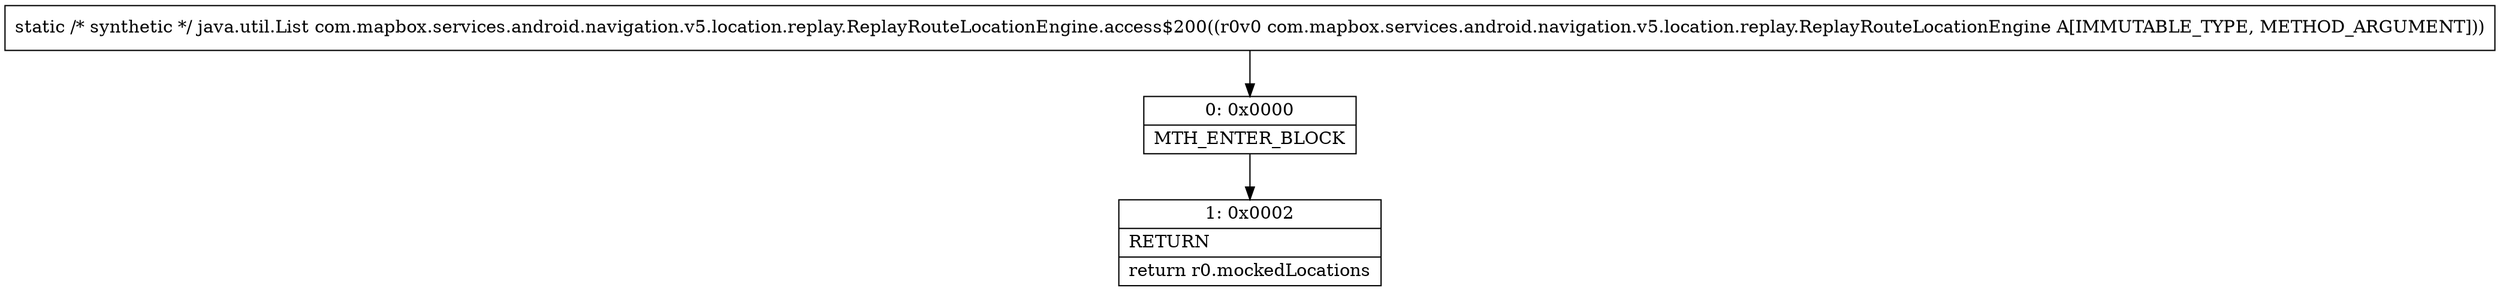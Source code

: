 digraph "CFG forcom.mapbox.services.android.navigation.v5.location.replay.ReplayRouteLocationEngine.access$200(Lcom\/mapbox\/services\/android\/navigation\/v5\/location\/replay\/ReplayRouteLocationEngine;)Ljava\/util\/List;" {
Node_0 [shape=record,label="{0\:\ 0x0000|MTH_ENTER_BLOCK\l}"];
Node_1 [shape=record,label="{1\:\ 0x0002|RETURN\l|return r0.mockedLocations\l}"];
MethodNode[shape=record,label="{static \/* synthetic *\/ java.util.List com.mapbox.services.android.navigation.v5.location.replay.ReplayRouteLocationEngine.access$200((r0v0 com.mapbox.services.android.navigation.v5.location.replay.ReplayRouteLocationEngine A[IMMUTABLE_TYPE, METHOD_ARGUMENT])) }"];
MethodNode -> Node_0;
Node_0 -> Node_1;
}

